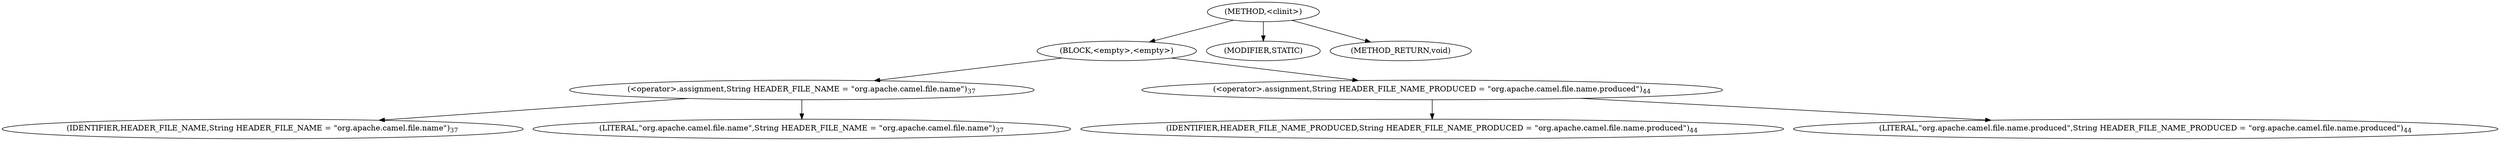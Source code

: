 digraph "&lt;clinit&gt;" {  
"59" [label = <(METHOD,&lt;clinit&gt;)> ]
"60" [label = <(BLOCK,&lt;empty&gt;,&lt;empty&gt;)> ]
"61" [label = <(&lt;operator&gt;.assignment,String HEADER_FILE_NAME = &quot;org.apache.camel.file.name&quot;)<SUB>37</SUB>> ]
"62" [label = <(IDENTIFIER,HEADER_FILE_NAME,String HEADER_FILE_NAME = &quot;org.apache.camel.file.name&quot;)<SUB>37</SUB>> ]
"63" [label = <(LITERAL,&quot;org.apache.camel.file.name&quot;,String HEADER_FILE_NAME = &quot;org.apache.camel.file.name&quot;)<SUB>37</SUB>> ]
"64" [label = <(&lt;operator&gt;.assignment,String HEADER_FILE_NAME_PRODUCED = &quot;org.apache.camel.file.name.produced&quot;)<SUB>44</SUB>> ]
"65" [label = <(IDENTIFIER,HEADER_FILE_NAME_PRODUCED,String HEADER_FILE_NAME_PRODUCED = &quot;org.apache.camel.file.name.produced&quot;)<SUB>44</SUB>> ]
"66" [label = <(LITERAL,&quot;org.apache.camel.file.name.produced&quot;,String HEADER_FILE_NAME_PRODUCED = &quot;org.apache.camel.file.name.produced&quot;)<SUB>44</SUB>> ]
"67" [label = <(MODIFIER,STATIC)> ]
"68" [label = <(METHOD_RETURN,void)> ]
  "59" -> "60" 
  "59" -> "67" 
  "59" -> "68" 
  "60" -> "61" 
  "60" -> "64" 
  "61" -> "62" 
  "61" -> "63" 
  "64" -> "65" 
  "64" -> "66" 
}
